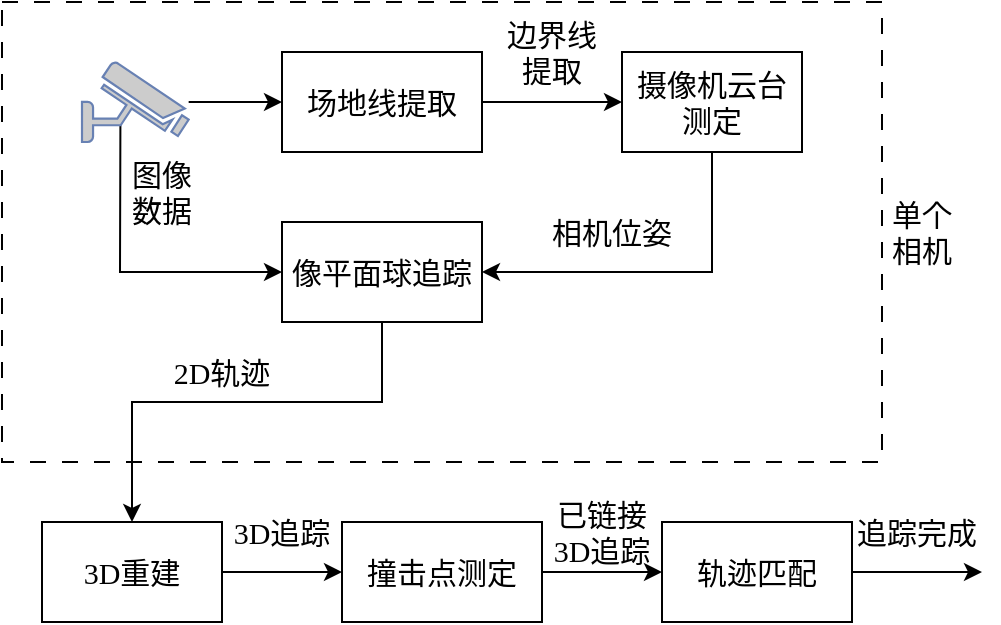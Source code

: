 <mxfile version="24.7.16">
  <diagram name="Page-1" id="GRRNG8kKb5Y7DShD3_OZ">
    <mxGraphModel dx="774" dy="1001" grid="1" gridSize="10" guides="1" tooltips="1" connect="1" arrows="1" fold="1" page="1" pageScale="1" pageWidth="850" pageHeight="1100" math="0" shadow="0">
      <root>
        <mxCell id="0" />
        <mxCell id="1" parent="0" />
        <mxCell id="z2LVqbXnn5OjvUbjfE1c-5" value="" style="rounded=0;whiteSpace=wrap;html=1;fillColor=none;dashed=1;dashPattern=8 8;" vertex="1" parent="1">
          <mxGeometry x="80" y="160" width="440" height="230" as="geometry" />
        </mxCell>
        <mxCell id="z2LVqbXnn5OjvUbjfE1c-18" style="edgeStyle=orthogonalEdgeStyle;rounded=0;orthogonalLoop=1;jettySize=auto;html=1;exitX=1;exitY=0.5;exitDx=0;exitDy=0;entryX=0;entryY=0.5;entryDx=0;entryDy=0;" edge="1" parent="1" source="z2LVqbXnn5OjvUbjfE1c-2" target="z2LVqbXnn5OjvUbjfE1c-3">
          <mxGeometry relative="1" as="geometry" />
        </mxCell>
        <mxCell id="z2LVqbXnn5OjvUbjfE1c-2" value="&lt;font style=&quot;font-size: 15px;&quot; face=&quot;STZhongsong&quot;&gt;场地线提取&lt;/font&gt;" style="rounded=0;whiteSpace=wrap;html=1;fillColor=none;" vertex="1" parent="1">
          <mxGeometry x="220" y="185" width="100" height="50" as="geometry" />
        </mxCell>
        <mxCell id="z2LVqbXnn5OjvUbjfE1c-17" style="edgeStyle=orthogonalEdgeStyle;rounded=0;orthogonalLoop=1;jettySize=auto;html=1;exitX=0.5;exitY=1;exitDx=0;exitDy=0;entryX=1;entryY=0.5;entryDx=0;entryDy=0;" edge="1" parent="1" source="z2LVqbXnn5OjvUbjfE1c-3" target="z2LVqbXnn5OjvUbjfE1c-4">
          <mxGeometry relative="1" as="geometry" />
        </mxCell>
        <mxCell id="z2LVqbXnn5OjvUbjfE1c-3" value="&lt;font style=&quot;font-size: 15px;&quot; face=&quot;STZhongsong&quot;&gt;摄像机云台测定&lt;/font&gt;" style="rounded=0;whiteSpace=wrap;html=1;fillColor=none;" vertex="1" parent="1">
          <mxGeometry x="390" y="185" width="90" height="50" as="geometry" />
        </mxCell>
        <mxCell id="z2LVqbXnn5OjvUbjfE1c-16" style="edgeStyle=elbowEdgeStyle;rounded=0;orthogonalLoop=1;jettySize=auto;html=1;entryX=0.5;entryY=0;entryDx=0;entryDy=0;elbow=vertical;exitX=0.5;exitY=1;exitDx=0;exitDy=0;" edge="1" parent="1" source="z2LVqbXnn5OjvUbjfE1c-4" target="z2LVqbXnn5OjvUbjfE1c-7">
          <mxGeometry relative="1" as="geometry">
            <Array as="points">
              <mxPoint x="230" y="360" />
            </Array>
          </mxGeometry>
        </mxCell>
        <mxCell id="z2LVqbXnn5OjvUbjfE1c-4" value="&lt;font style=&quot;font-size: 15px;&quot; face=&quot;STZhongsong&quot;&gt;像平面球追踪&lt;/font&gt;" style="rounded=0;whiteSpace=wrap;html=1;fillColor=none;" vertex="1" parent="1">
          <mxGeometry x="220" y="270" width="100" height="50" as="geometry" />
        </mxCell>
        <mxCell id="z2LVqbXnn5OjvUbjfE1c-6" value="&lt;font face=&quot;STZhongsong&quot; style=&quot;font-size: 15px;&quot;&gt;单个相机&lt;/font&gt;" style="text;html=1;align=center;verticalAlign=middle;whiteSpace=wrap;rounded=0;fontSize=15;" vertex="1" parent="1">
          <mxGeometry x="520" y="247.5" width="40" height="55" as="geometry" />
        </mxCell>
        <mxCell id="z2LVqbXnn5OjvUbjfE1c-12" value="" style="edgeStyle=orthogonalEdgeStyle;rounded=0;orthogonalLoop=1;jettySize=auto;html=1;" edge="1" parent="1" source="z2LVqbXnn5OjvUbjfE1c-7" target="z2LVqbXnn5OjvUbjfE1c-8">
          <mxGeometry relative="1" as="geometry" />
        </mxCell>
        <mxCell id="z2LVqbXnn5OjvUbjfE1c-7" value="&lt;font style=&quot;font-size: 15px;&quot; face=&quot;STZhongsong&quot;&gt;3D重建&lt;/font&gt;" style="rounded=0;whiteSpace=wrap;html=1;fillColor=none;" vertex="1" parent="1">
          <mxGeometry x="100" y="420" width="90" height="50" as="geometry" />
        </mxCell>
        <mxCell id="z2LVqbXnn5OjvUbjfE1c-13" value="" style="edgeStyle=orthogonalEdgeStyle;rounded=0;orthogonalLoop=1;jettySize=auto;html=1;" edge="1" parent="1" source="z2LVqbXnn5OjvUbjfE1c-8" target="z2LVqbXnn5OjvUbjfE1c-10">
          <mxGeometry relative="1" as="geometry" />
        </mxCell>
        <mxCell id="z2LVqbXnn5OjvUbjfE1c-8" value="&lt;font style=&quot;font-size: 15px;&quot; face=&quot;STZhongsong&quot;&gt;撞击点测定&lt;/font&gt;" style="rounded=0;whiteSpace=wrap;html=1;fillColor=none;" vertex="1" parent="1">
          <mxGeometry x="250" y="420" width="100" height="50" as="geometry" />
        </mxCell>
        <mxCell id="z2LVqbXnn5OjvUbjfE1c-9" value="&lt;font style=&quot;font-size: 15px;&quot; face=&quot;STZhongsong&quot;&gt;2D轨迹&lt;/font&gt;" style="text;html=1;align=center;verticalAlign=middle;whiteSpace=wrap;rounded=0;" vertex="1" parent="1">
          <mxGeometry x="160" y="330" width="60" height="30" as="geometry" />
        </mxCell>
        <mxCell id="z2LVqbXnn5OjvUbjfE1c-29" style="edgeStyle=orthogonalEdgeStyle;rounded=0;orthogonalLoop=1;jettySize=auto;html=1;exitX=1;exitY=0.5;exitDx=0;exitDy=0;" edge="1" parent="1" source="z2LVqbXnn5OjvUbjfE1c-10">
          <mxGeometry relative="1" as="geometry">
            <mxPoint x="570" y="445" as="targetPoint" />
          </mxGeometry>
        </mxCell>
        <mxCell id="z2LVqbXnn5OjvUbjfE1c-10" value="&lt;font face=&quot;STZhongsong&quot; style=&quot;font-size: 15px;&quot;&gt;轨迹匹配&lt;/font&gt;" style="rounded=0;whiteSpace=wrap;html=1;fillColor=none;fontSize=15;" vertex="1" parent="1">
          <mxGeometry x="410" y="420" width="95" height="50" as="geometry" />
        </mxCell>
        <mxCell id="z2LVqbXnn5OjvUbjfE1c-11" value="&lt;font style=&quot;font-size: 15px;&quot; face=&quot;STZhongsong&quot;&gt;追踪完成&lt;/font&gt;" style="text;html=1;align=center;verticalAlign=middle;whiteSpace=wrap;rounded=0;" vertex="1" parent="1">
          <mxGeometry x="505" y="410" width="65" height="30" as="geometry" />
        </mxCell>
        <mxCell id="z2LVqbXnn5OjvUbjfE1c-22" value="" style="edgeStyle=orthogonalEdgeStyle;rounded=0;orthogonalLoop=1;jettySize=auto;html=1;" edge="1" parent="1" source="z2LVqbXnn5OjvUbjfE1c-21" target="z2LVqbXnn5OjvUbjfE1c-2">
          <mxGeometry relative="1" as="geometry" />
        </mxCell>
        <mxCell id="z2LVqbXnn5OjvUbjfE1c-24" style="edgeStyle=elbowEdgeStyle;rounded=0;orthogonalLoop=1;jettySize=auto;html=1;exitX=0.36;exitY=0.79;exitDx=0;exitDy=0;exitPerimeter=0;entryX=0;entryY=0.5;entryDx=0;entryDy=0;" edge="1" parent="1" source="z2LVqbXnn5OjvUbjfE1c-21" target="z2LVqbXnn5OjvUbjfE1c-4">
          <mxGeometry relative="1" as="geometry">
            <Array as="points">
              <mxPoint x="139" y="280" />
            </Array>
          </mxGeometry>
        </mxCell>
        <mxCell id="z2LVqbXnn5OjvUbjfE1c-21" value="" style="fontColor=#0066CC;verticalAlign=top;verticalLabelPosition=bottom;labelPosition=center;align=center;html=1;outlineConnect=0;fillColor=#CCCCCC;strokeColor=#6881B3;gradientColor=none;gradientDirection=north;strokeWidth=2;shape=mxgraph.networks.security_camera;" vertex="1" parent="1">
          <mxGeometry x="120" y="190" width="53.33" height="40" as="geometry" />
        </mxCell>
        <mxCell id="z2LVqbXnn5OjvUbjfE1c-25" value="&lt;font style=&quot;font-size: 15px;&quot; face=&quot;STZhongsong&quot;&gt;相机位姿&lt;/font&gt;" style="text;html=1;align=center;verticalAlign=middle;whiteSpace=wrap;rounded=0;" vertex="1" parent="1">
          <mxGeometry x="350" y="260" width="70" height="30" as="geometry" />
        </mxCell>
        <mxCell id="z2LVqbXnn5OjvUbjfE1c-26" value="&lt;font style=&quot;font-size: 15px;&quot; face=&quot;STZhongsong&quot;&gt;3D追踪&lt;/font&gt;" style="text;html=1;align=center;verticalAlign=middle;whiteSpace=wrap;rounded=0;" vertex="1" parent="1">
          <mxGeometry x="190" y="410" width="60" height="30" as="geometry" />
        </mxCell>
        <mxCell id="z2LVqbXnn5OjvUbjfE1c-27" value="&lt;font style=&quot;font-size: 15px;&quot; face=&quot;STZhongsong&quot;&gt;已链接3D追踪&lt;/font&gt;" style="text;html=1;align=center;verticalAlign=middle;whiteSpace=wrap;rounded=0;" vertex="1" parent="1">
          <mxGeometry x="350" y="410" width="60" height="30" as="geometry" />
        </mxCell>
        <mxCell id="z2LVqbXnn5OjvUbjfE1c-30" value="&lt;font face=&quot;STZhongsong&quot;&gt;图像数据&lt;/font&gt;" style="text;html=1;align=center;verticalAlign=middle;whiteSpace=wrap;rounded=0;fontSize=15;" vertex="1" parent="1">
          <mxGeometry x="140" y="220" width="40" height="70" as="geometry" />
        </mxCell>
        <mxCell id="z2LVqbXnn5OjvUbjfE1c-31" value="&lt;font style=&quot;font-size: 15px;&quot; face=&quot;STZhongsong&quot;&gt;边界线提取&lt;/font&gt;" style="text;html=1;align=center;verticalAlign=middle;whiteSpace=wrap;rounded=0;" vertex="1" parent="1">
          <mxGeometry x="330" y="170" width="50" height="30" as="geometry" />
        </mxCell>
      </root>
    </mxGraphModel>
  </diagram>
</mxfile>
